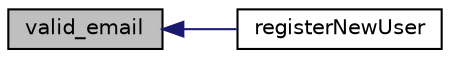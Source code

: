 digraph "valid_email"
{
  edge [fontname="Helvetica",fontsize="10",labelfontname="Helvetica",labelfontsize="10"];
  node [fontname="Helvetica",fontsize="10",shape=record];
  rankdir="LR";
  Node1 [label="valid_email",height=0.2,width=0.4,color="black", fillcolor="grey75", style="filled", fontcolor="black"];
  Node1 -> Node2 [dir="back",color="midnightblue",fontsize="10",style="solid",fontname="Helvetica"];
  Node2 [label="registerNewUser",height=0.2,width=0.4,color="black", fillcolor="white", style="filled",URL="$user_8functions_8inc_8php.html#a3984e5c469d3513e811485c9ff0156ea"];
}

